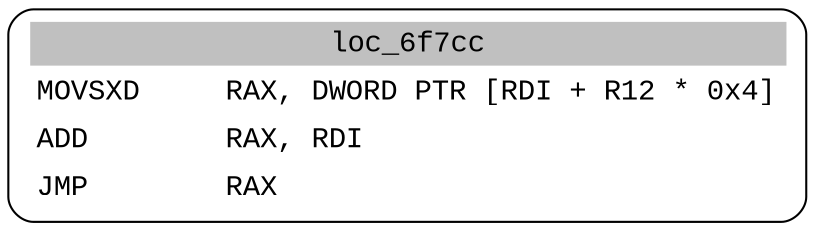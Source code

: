 digraph asm_graph {
1941 [
shape="Mrecord" fontname="Courier New"label =<<table border="0" cellborder="0" cellpadding="3"><tr><td align="center" colspan="2" bgcolor="grey">loc_6f7cc</td></tr><tr><td align="left">MOVSXD     RAX, DWORD PTR [RDI + R12 * 0x4]</td></tr><tr><td align="left">ADD        RAX, RDI</td></tr><tr><td align="left">JMP        RAX</td></tr></table>> ];
}